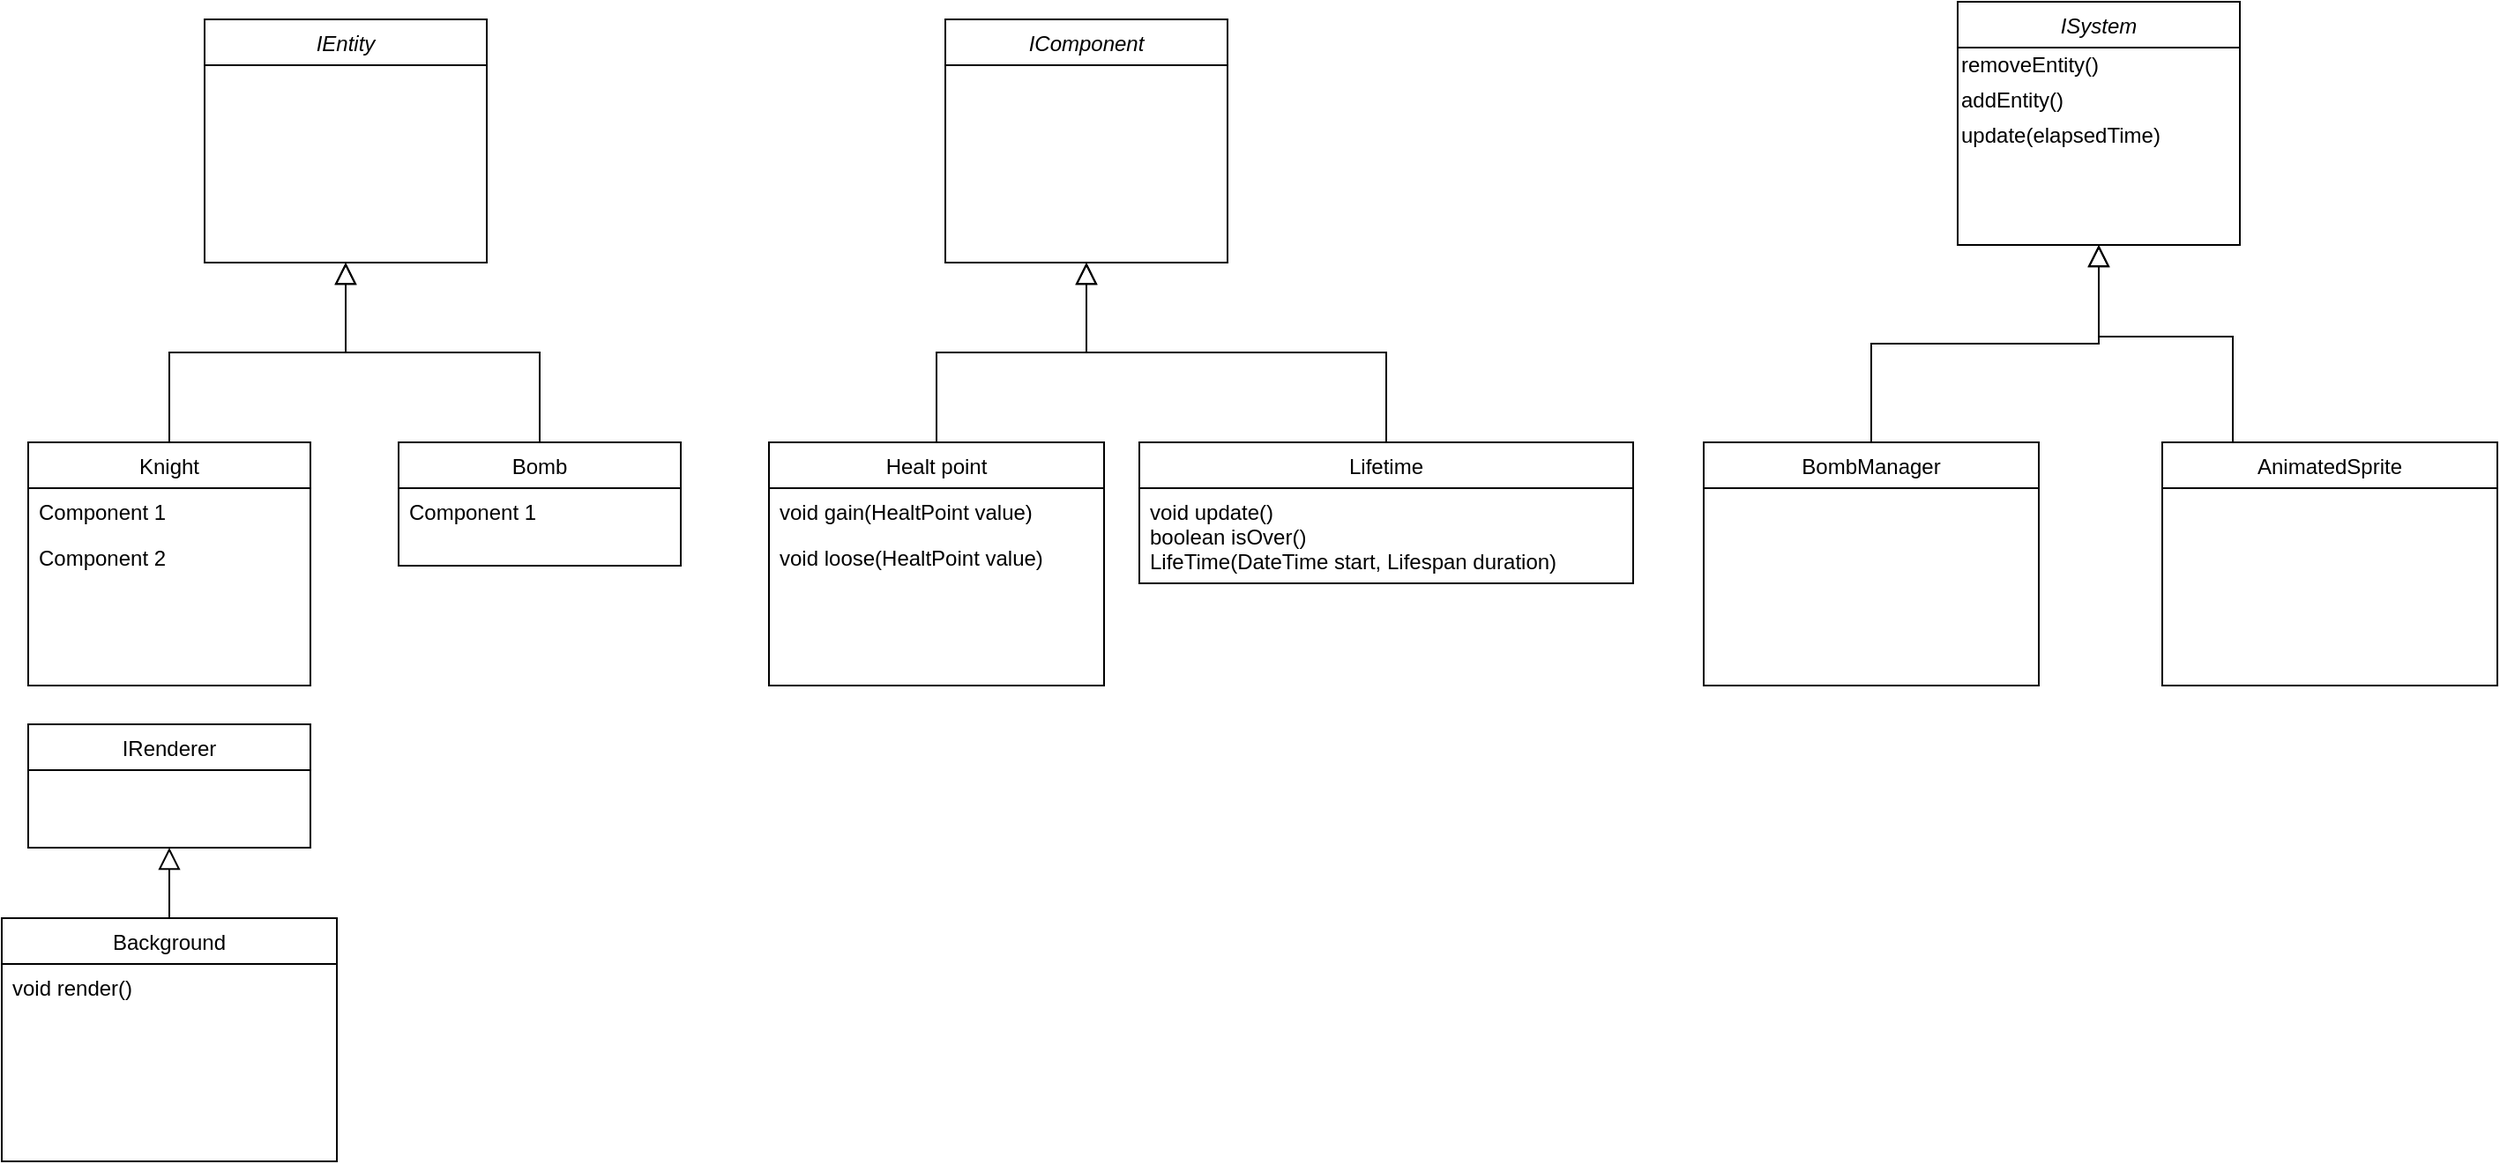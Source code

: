 <mxfile version="18.1.1" type="github">
  <diagram id="C5RBs43oDa-KdzZeNtuy" name="Page-1">
    <mxGraphModel dx="2500" dy="934" grid="1" gridSize="10" guides="1" tooltips="1" connect="1" arrows="1" fold="1" page="1" pageScale="1" pageWidth="827" pageHeight="1169" math="0" shadow="0">
      <root>
        <mxCell id="WIyWlLk6GJQsqaUBKTNV-0" />
        <mxCell id="WIyWlLk6GJQsqaUBKTNV-1" parent="WIyWlLk6GJQsqaUBKTNV-0" />
        <mxCell id="zkfFHV4jXpPFQw0GAbJ--0" value="IEntity" style="swimlane;fontStyle=2;align=center;verticalAlign=top;childLayout=stackLayout;horizontal=1;startSize=26;horizontalStack=0;resizeParent=1;resizeLast=0;collapsible=1;marginBottom=0;rounded=0;shadow=0;strokeWidth=1;" parent="WIyWlLk6GJQsqaUBKTNV-1" vertex="1">
          <mxGeometry x="-660" y="40" width="160" height="138" as="geometry">
            <mxRectangle x="220" y="120" width="160" height="26" as="alternateBounds" />
          </mxGeometry>
        </mxCell>
        <mxCell id="zkfFHV4jXpPFQw0GAbJ--6" value="Knight" style="swimlane;fontStyle=0;align=center;verticalAlign=top;childLayout=stackLayout;horizontal=1;startSize=26;horizontalStack=0;resizeParent=1;resizeLast=0;collapsible=1;marginBottom=0;rounded=0;shadow=0;strokeWidth=1;" parent="WIyWlLk6GJQsqaUBKTNV-1" vertex="1">
          <mxGeometry x="-760" y="280" width="160" height="138" as="geometry">
            <mxRectangle x="130" y="380" width="160" height="26" as="alternateBounds" />
          </mxGeometry>
        </mxCell>
        <mxCell id="zkfFHV4jXpPFQw0GAbJ--7" value="Component 1" style="text;align=left;verticalAlign=top;spacingLeft=4;spacingRight=4;overflow=hidden;rotatable=0;points=[[0,0.5],[1,0.5]];portConstraint=eastwest;" parent="zkfFHV4jXpPFQw0GAbJ--6" vertex="1">
          <mxGeometry y="26" width="160" height="26" as="geometry" />
        </mxCell>
        <mxCell id="zkfFHV4jXpPFQw0GAbJ--8" value="Component 2" style="text;align=left;verticalAlign=top;spacingLeft=4;spacingRight=4;overflow=hidden;rotatable=0;points=[[0,0.5],[1,0.5]];portConstraint=eastwest;rounded=0;shadow=0;html=0;" parent="zkfFHV4jXpPFQw0GAbJ--6" vertex="1">
          <mxGeometry y="52" width="160" height="26" as="geometry" />
        </mxCell>
        <mxCell id="zkfFHV4jXpPFQw0GAbJ--12" value="" style="endArrow=block;endSize=10;endFill=0;shadow=0;strokeWidth=1;rounded=0;edgeStyle=elbowEdgeStyle;elbow=vertical;" parent="WIyWlLk6GJQsqaUBKTNV-1" source="zkfFHV4jXpPFQw0GAbJ--6" target="zkfFHV4jXpPFQw0GAbJ--0" edge="1">
          <mxGeometry width="160" relative="1" as="geometry">
            <mxPoint x="-680" y="123" as="sourcePoint" />
            <mxPoint x="-680" y="123" as="targetPoint" />
          </mxGeometry>
        </mxCell>
        <mxCell id="zkfFHV4jXpPFQw0GAbJ--13" value="Bomb" style="swimlane;fontStyle=0;align=center;verticalAlign=top;childLayout=stackLayout;horizontal=1;startSize=26;horizontalStack=0;resizeParent=1;resizeLast=0;collapsible=1;marginBottom=0;rounded=0;shadow=0;strokeWidth=1;" parent="WIyWlLk6GJQsqaUBKTNV-1" vertex="1">
          <mxGeometry x="-550" y="280" width="160" height="70" as="geometry">
            <mxRectangle x="340" y="380" width="170" height="26" as="alternateBounds" />
          </mxGeometry>
        </mxCell>
        <mxCell id="zkfFHV4jXpPFQw0GAbJ--14" value="Component 1" style="text;align=left;verticalAlign=top;spacingLeft=4;spacingRight=4;overflow=hidden;rotatable=0;points=[[0,0.5],[1,0.5]];portConstraint=eastwest;" parent="zkfFHV4jXpPFQw0GAbJ--13" vertex="1">
          <mxGeometry y="26" width="160" height="26" as="geometry" />
        </mxCell>
        <mxCell id="zkfFHV4jXpPFQw0GAbJ--16" value="" style="endArrow=block;endSize=10;endFill=0;shadow=0;strokeWidth=1;rounded=0;edgeStyle=elbowEdgeStyle;elbow=vertical;" parent="WIyWlLk6GJQsqaUBKTNV-1" source="zkfFHV4jXpPFQw0GAbJ--13" target="zkfFHV4jXpPFQw0GAbJ--0" edge="1">
          <mxGeometry width="160" relative="1" as="geometry">
            <mxPoint x="-670" y="293" as="sourcePoint" />
            <mxPoint x="-570" y="191" as="targetPoint" />
          </mxGeometry>
        </mxCell>
        <mxCell id="XvIKnN7S4RDiDFYqHeKq-0" value="IComponent" style="swimlane;fontStyle=2;align=center;verticalAlign=top;childLayout=stackLayout;horizontal=1;startSize=26;horizontalStack=0;resizeParent=1;resizeLast=0;collapsible=1;marginBottom=0;rounded=0;shadow=0;strokeWidth=1;" vertex="1" parent="WIyWlLk6GJQsqaUBKTNV-1">
          <mxGeometry x="-240" y="40" width="160" height="138" as="geometry">
            <mxRectangle x="220" y="120" width="160" height="26" as="alternateBounds" />
          </mxGeometry>
        </mxCell>
        <mxCell id="XvIKnN7S4RDiDFYqHeKq-1" value="Healt point" style="swimlane;fontStyle=0;align=center;verticalAlign=top;childLayout=stackLayout;horizontal=1;startSize=26;horizontalStack=0;resizeParent=1;resizeLast=0;collapsible=1;marginBottom=0;rounded=0;shadow=0;strokeWidth=1;" vertex="1" parent="WIyWlLk6GJQsqaUBKTNV-1">
          <mxGeometry x="-340" y="280" width="190" height="138" as="geometry">
            <mxRectangle x="130" y="380" width="160" height="26" as="alternateBounds" />
          </mxGeometry>
        </mxCell>
        <mxCell id="XvIKnN7S4RDiDFYqHeKq-2" value="void gain(HealtPoint value)" style="text;align=left;verticalAlign=top;spacingLeft=4;spacingRight=4;overflow=hidden;rotatable=0;points=[[0,0.5],[1,0.5]];portConstraint=eastwest;" vertex="1" parent="XvIKnN7S4RDiDFYqHeKq-1">
          <mxGeometry y="26" width="190" height="26" as="geometry" />
        </mxCell>
        <mxCell id="XvIKnN7S4RDiDFYqHeKq-3" value="void loose(HealtPoint value)" style="text;align=left;verticalAlign=top;spacingLeft=4;spacingRight=4;overflow=hidden;rotatable=0;points=[[0,0.5],[1,0.5]];portConstraint=eastwest;rounded=0;shadow=0;html=0;" vertex="1" parent="XvIKnN7S4RDiDFYqHeKq-1">
          <mxGeometry y="52" width="190" height="26" as="geometry" />
        </mxCell>
        <mxCell id="XvIKnN7S4RDiDFYqHeKq-4" value="" style="endArrow=block;endSize=10;endFill=0;shadow=0;strokeWidth=1;rounded=0;edgeStyle=elbowEdgeStyle;elbow=vertical;" edge="1" parent="WIyWlLk6GJQsqaUBKTNV-1" source="XvIKnN7S4RDiDFYqHeKq-1" target="XvIKnN7S4RDiDFYqHeKq-0">
          <mxGeometry width="160" relative="1" as="geometry">
            <mxPoint x="-260" y="123" as="sourcePoint" />
            <mxPoint x="-260" y="123" as="targetPoint" />
          </mxGeometry>
        </mxCell>
        <mxCell id="XvIKnN7S4RDiDFYqHeKq-5" value="Lifetime" style="swimlane;fontStyle=0;align=center;verticalAlign=top;childLayout=stackLayout;horizontal=1;startSize=26;horizontalStack=0;resizeParent=1;resizeLast=0;collapsible=1;marginBottom=0;rounded=0;shadow=0;strokeWidth=1;" vertex="1" parent="WIyWlLk6GJQsqaUBKTNV-1">
          <mxGeometry x="-130" y="280" width="280" height="80" as="geometry">
            <mxRectangle x="340" y="380" width="170" height="26" as="alternateBounds" />
          </mxGeometry>
        </mxCell>
        <mxCell id="XvIKnN7S4RDiDFYqHeKq-6" value="void update()&#xa;boolean isOver()&#xa;LifeTime(DateTime start, Lifespan duration)" style="text;align=left;verticalAlign=top;spacingLeft=4;spacingRight=4;overflow=hidden;rotatable=0;points=[[0,0.5],[1,0.5]];portConstraint=eastwest;" vertex="1" parent="XvIKnN7S4RDiDFYqHeKq-5">
          <mxGeometry y="26" width="280" height="54" as="geometry" />
        </mxCell>
        <mxCell id="XvIKnN7S4RDiDFYqHeKq-7" value="" style="endArrow=block;endSize=10;endFill=0;shadow=0;strokeWidth=1;rounded=0;edgeStyle=elbowEdgeStyle;elbow=vertical;" edge="1" parent="WIyWlLk6GJQsqaUBKTNV-1" source="XvIKnN7S4RDiDFYqHeKq-5" target="XvIKnN7S4RDiDFYqHeKq-0">
          <mxGeometry width="160" relative="1" as="geometry">
            <mxPoint x="-250" y="293" as="sourcePoint" />
            <mxPoint x="-150" y="191" as="targetPoint" />
          </mxGeometry>
        </mxCell>
        <mxCell id="XvIKnN7S4RDiDFYqHeKq-10" value="ISystem" style="swimlane;fontStyle=2;align=center;verticalAlign=top;childLayout=stackLayout;horizontal=1;startSize=26;horizontalStack=0;resizeParent=1;resizeLast=0;collapsible=1;marginBottom=0;rounded=0;shadow=0;strokeWidth=1;" vertex="1" parent="WIyWlLk6GJQsqaUBKTNV-1">
          <mxGeometry x="334" y="30" width="160" height="138" as="geometry">
            <mxRectangle x="220" y="120" width="160" height="26" as="alternateBounds" />
          </mxGeometry>
        </mxCell>
        <mxCell id="XvIKnN7S4RDiDFYqHeKq-29" value="removeEntity()" style="text;html=1;align=left;verticalAlign=middle;resizable=0;points=[];autosize=1;strokeColor=none;fillColor=none;" vertex="1" parent="XvIKnN7S4RDiDFYqHeKq-10">
          <mxGeometry y="26" width="160" height="20" as="geometry" />
        </mxCell>
        <mxCell id="XvIKnN7S4RDiDFYqHeKq-28" value="&lt;div style=&quot;&quot;&gt;&lt;span style=&quot;background-color: initial;&quot;&gt;addEntity()&lt;/span&gt;&lt;/div&gt;" style="text;html=1;align=left;verticalAlign=middle;resizable=0;points=[];autosize=1;strokeColor=none;fillColor=none;" vertex="1" parent="XvIKnN7S4RDiDFYqHeKq-10">
          <mxGeometry y="46" width="160" height="20" as="geometry" />
        </mxCell>
        <mxCell id="XvIKnN7S4RDiDFYqHeKq-31" value="update(elapsedTime)" style="text;html=1;align=left;verticalAlign=middle;resizable=0;points=[];autosize=1;strokeColor=none;fillColor=none;" vertex="1" parent="XvIKnN7S4RDiDFYqHeKq-10">
          <mxGeometry y="66" width="160" height="20" as="geometry" />
        </mxCell>
        <mxCell id="XvIKnN7S4RDiDFYqHeKq-11" value="BombManager" style="swimlane;fontStyle=0;align=center;verticalAlign=top;childLayout=stackLayout;horizontal=1;startSize=26;horizontalStack=0;resizeParent=1;resizeLast=0;collapsible=1;marginBottom=0;rounded=0;shadow=0;strokeWidth=1;" vertex="1" parent="WIyWlLk6GJQsqaUBKTNV-1">
          <mxGeometry x="190" y="280" width="190" height="138" as="geometry">
            <mxRectangle x="130" y="380" width="160" height="26" as="alternateBounds" />
          </mxGeometry>
        </mxCell>
        <mxCell id="XvIKnN7S4RDiDFYqHeKq-14" value="" style="endArrow=block;endSize=10;endFill=0;shadow=0;strokeWidth=1;rounded=0;edgeStyle=elbowEdgeStyle;elbow=vertical;" edge="1" parent="WIyWlLk6GJQsqaUBKTNV-1" source="XvIKnN7S4RDiDFYqHeKq-11" target="XvIKnN7S4RDiDFYqHeKq-10">
          <mxGeometry width="160" relative="1" as="geometry">
            <mxPoint x="270" y="123" as="sourcePoint" />
            <mxPoint x="270" y="123" as="targetPoint" />
          </mxGeometry>
        </mxCell>
        <mxCell id="XvIKnN7S4RDiDFYqHeKq-15" value="IRenderer" style="swimlane;fontStyle=0;align=center;verticalAlign=top;childLayout=stackLayout;horizontal=1;startSize=26;horizontalStack=0;resizeParent=1;resizeLast=0;collapsible=1;marginBottom=0;rounded=0;shadow=0;strokeWidth=1;" vertex="1" parent="WIyWlLk6GJQsqaUBKTNV-1">
          <mxGeometry x="-760" y="440" width="160" height="70" as="geometry">
            <mxRectangle x="340" y="380" width="170" height="26" as="alternateBounds" />
          </mxGeometry>
        </mxCell>
        <mxCell id="XvIKnN7S4RDiDFYqHeKq-19" value="Background" style="swimlane;fontStyle=0;align=center;verticalAlign=top;childLayout=stackLayout;horizontal=1;startSize=26;horizontalStack=0;resizeParent=1;resizeLast=0;collapsible=1;marginBottom=0;rounded=0;shadow=0;strokeWidth=1;" vertex="1" parent="WIyWlLk6GJQsqaUBKTNV-1">
          <mxGeometry x="-775" y="550" width="190" height="138" as="geometry">
            <mxRectangle x="130" y="380" width="160" height="26" as="alternateBounds" />
          </mxGeometry>
        </mxCell>
        <mxCell id="XvIKnN7S4RDiDFYqHeKq-20" value="void render()" style="text;align=left;verticalAlign=top;spacingLeft=4;spacingRight=4;overflow=hidden;rotatable=0;points=[[0,0.5],[1,0.5]];portConstraint=eastwest;" vertex="1" parent="XvIKnN7S4RDiDFYqHeKq-19">
          <mxGeometry y="26" width="190" height="26" as="geometry" />
        </mxCell>
        <mxCell id="XvIKnN7S4RDiDFYqHeKq-22" value="" style="endArrow=block;endSize=10;endFill=0;shadow=0;strokeWidth=1;rounded=0;edgeStyle=elbowEdgeStyle;elbow=vertical;" edge="1" parent="WIyWlLk6GJQsqaUBKTNV-1" source="XvIKnN7S4RDiDFYqHeKq-19">
          <mxGeometry width="160" relative="1" as="geometry">
            <mxPoint x="-695" y="455" as="sourcePoint" />
            <mxPoint x="-680" y="510" as="targetPoint" />
          </mxGeometry>
        </mxCell>
        <mxCell id="XvIKnN7S4RDiDFYqHeKq-23" value="AnimatedSprite" style="swimlane;fontStyle=0;align=center;verticalAlign=top;childLayout=stackLayout;horizontal=1;startSize=26;horizontalStack=0;resizeParent=1;resizeLast=0;collapsible=1;marginBottom=0;rounded=0;shadow=0;strokeWidth=1;" vertex="1" parent="WIyWlLk6GJQsqaUBKTNV-1">
          <mxGeometry x="450" y="280" width="190" height="138" as="geometry">
            <mxRectangle x="130" y="380" width="160" height="26" as="alternateBounds" />
          </mxGeometry>
        </mxCell>
        <mxCell id="XvIKnN7S4RDiDFYqHeKq-26" value="" style="endArrow=block;endSize=10;endFill=0;shadow=0;strokeWidth=1;rounded=0;edgeStyle=elbowEdgeStyle;elbow=vertical;entryX=0.5;entryY=1;entryDx=0;entryDy=0;" edge="1" parent="WIyWlLk6GJQsqaUBKTNV-1" source="XvIKnN7S4RDiDFYqHeKq-23" target="XvIKnN7S4RDiDFYqHeKq-10">
          <mxGeometry width="160" relative="1" as="geometry">
            <mxPoint x="510" y="115" as="sourcePoint" />
            <mxPoint x="654" y="160" as="targetPoint" />
            <Array as="points">
              <mxPoint x="490" y="220" />
            </Array>
          </mxGeometry>
        </mxCell>
      </root>
    </mxGraphModel>
  </diagram>
</mxfile>
